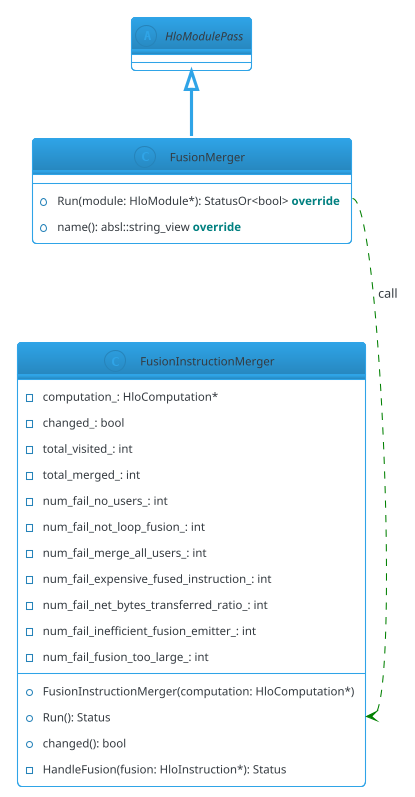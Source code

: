 'https://plantuml.com/class-diagram
@startuml fusion_merger
!theme cerulean-outline

abstract class HloModulePass

class FusionInstructionMerger {
    + FusionInstructionMerger(computation: HloComputation*)
    + Run(): Status
    + changed(): bool
    - HandleFusion(fusion: HloInstruction*): Status
    - computation_: HloComputation*
    - changed_: bool
    - total_visited_: int
    - total_merged_: int
    - num_fail_no_users_: int
    - num_fail_not_loop_fusion_: int
    - num_fail_merge_all_users_: int
    - num_fail_expensive_fused_instruction_: int
    - num_fail_net_bytes_transferred_ratio_: int
    - num_fail_inefficient_fusion_emitter_: int
    - num_fail_fusion_too_large_: int
}

class FusionMerger {
    + {method} Run(module: HloModule*): StatusOr<bool> <b><color:#008080>override</color></b>
    + {method} name(): absl::string_view <b><color:#008080>override</color></b>
}

FusionMerger::Run -[#green,dashed,thickness=1]-> FusionInstructionMerger::Run : call

HloModulePass <|-- FusionMerger

@enduml